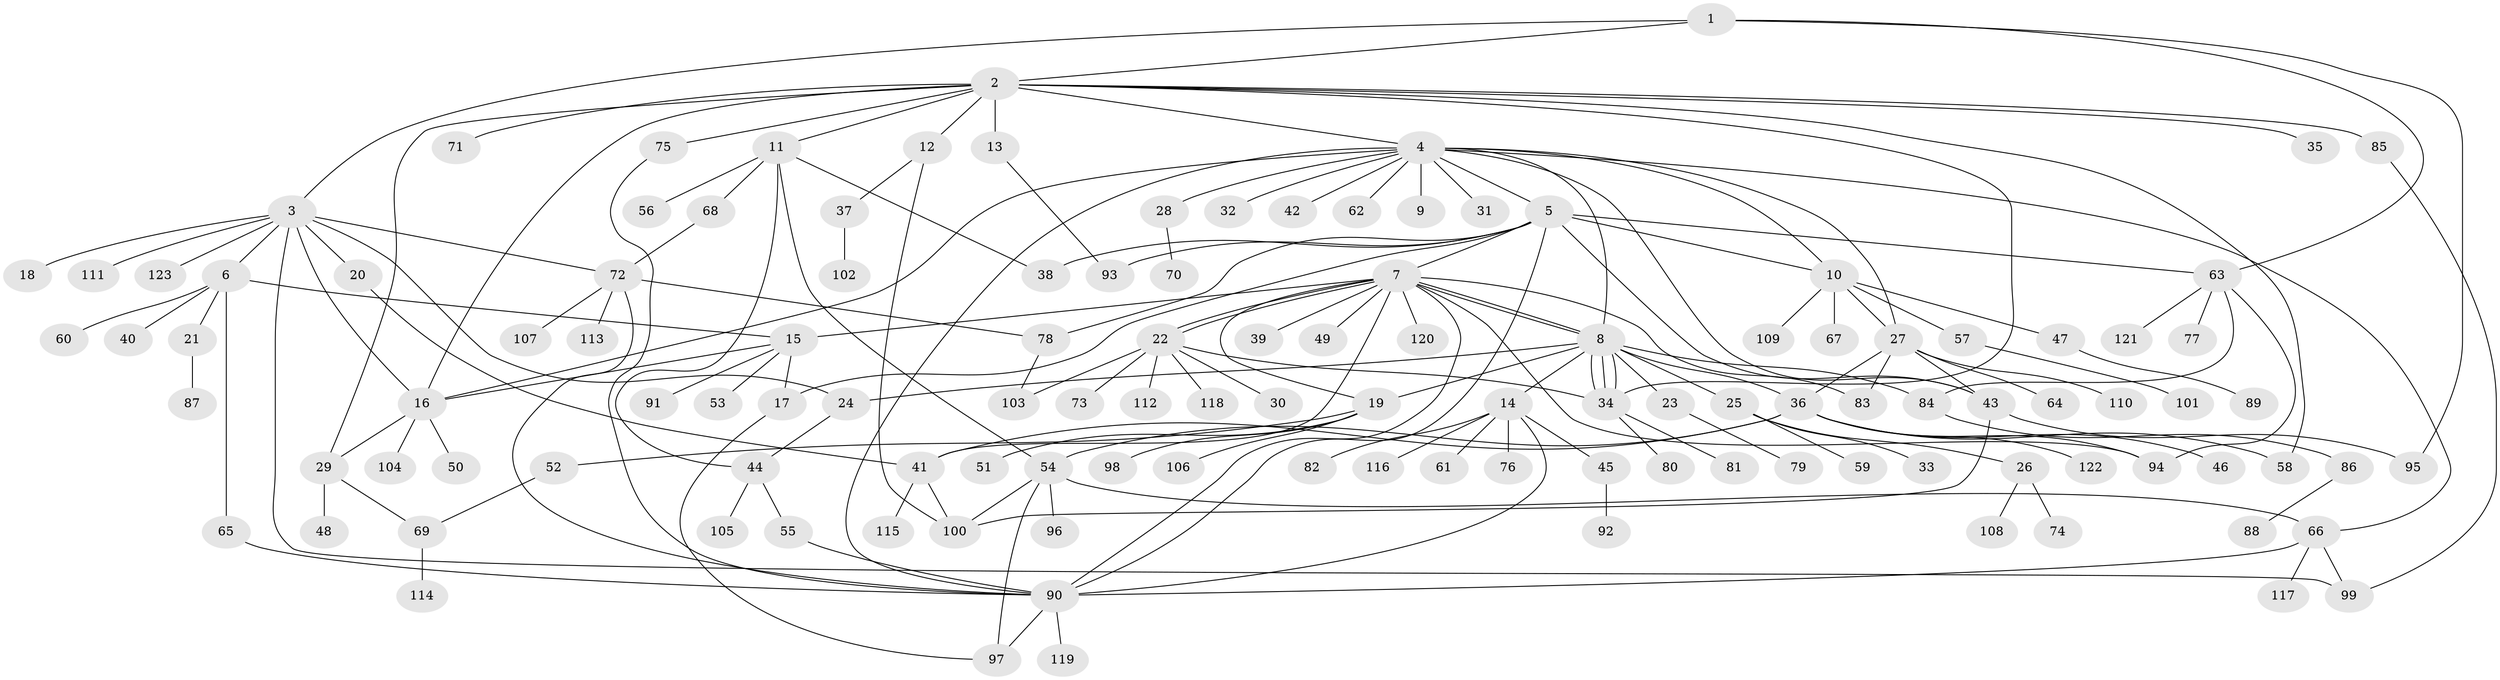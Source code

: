 // coarse degree distribution, {4: 0.0425531914893617, 16: 0.010638297872340425, 14: 0.010638297872340425, 13: 0.02127659574468085, 17: 0.010638297872340425, 12: 0.010638297872340425, 1: 0.5531914893617021, 7: 0.02127659574468085, 6: 0.06382978723404255, 3: 0.0851063829787234, 2: 0.11702127659574468, 11: 0.010638297872340425, 5: 0.031914893617021274, 9: 0.010638297872340425}
// Generated by graph-tools (version 1.1) at 2025/52/02/27/25 19:52:00]
// undirected, 123 vertices, 175 edges
graph export_dot {
graph [start="1"]
  node [color=gray90,style=filled];
  1;
  2;
  3;
  4;
  5;
  6;
  7;
  8;
  9;
  10;
  11;
  12;
  13;
  14;
  15;
  16;
  17;
  18;
  19;
  20;
  21;
  22;
  23;
  24;
  25;
  26;
  27;
  28;
  29;
  30;
  31;
  32;
  33;
  34;
  35;
  36;
  37;
  38;
  39;
  40;
  41;
  42;
  43;
  44;
  45;
  46;
  47;
  48;
  49;
  50;
  51;
  52;
  53;
  54;
  55;
  56;
  57;
  58;
  59;
  60;
  61;
  62;
  63;
  64;
  65;
  66;
  67;
  68;
  69;
  70;
  71;
  72;
  73;
  74;
  75;
  76;
  77;
  78;
  79;
  80;
  81;
  82;
  83;
  84;
  85;
  86;
  87;
  88;
  89;
  90;
  91;
  92;
  93;
  94;
  95;
  96;
  97;
  98;
  99;
  100;
  101;
  102;
  103;
  104;
  105;
  106;
  107;
  108;
  109;
  110;
  111;
  112;
  113;
  114;
  115;
  116;
  117;
  118;
  119;
  120;
  121;
  122;
  123;
  1 -- 2;
  1 -- 3;
  1 -- 63;
  1 -- 95;
  2 -- 4;
  2 -- 11;
  2 -- 12;
  2 -- 13;
  2 -- 16;
  2 -- 29;
  2 -- 34;
  2 -- 35;
  2 -- 58;
  2 -- 71;
  2 -- 75;
  2 -- 85;
  3 -- 6;
  3 -- 16;
  3 -- 18;
  3 -- 20;
  3 -- 24;
  3 -- 72;
  3 -- 99;
  3 -- 111;
  3 -- 123;
  4 -- 5;
  4 -- 8;
  4 -- 9;
  4 -- 10;
  4 -- 16;
  4 -- 27;
  4 -- 28;
  4 -- 31;
  4 -- 32;
  4 -- 42;
  4 -- 43;
  4 -- 62;
  4 -- 66;
  4 -- 90;
  5 -- 7;
  5 -- 10;
  5 -- 17;
  5 -- 38;
  5 -- 43;
  5 -- 63;
  5 -- 78;
  5 -- 90;
  5 -- 93;
  6 -- 15;
  6 -- 21;
  6 -- 40;
  6 -- 60;
  6 -- 65;
  7 -- 8;
  7 -- 8;
  7 -- 15;
  7 -- 19;
  7 -- 22;
  7 -- 22;
  7 -- 39;
  7 -- 41;
  7 -- 49;
  7 -- 83;
  7 -- 90;
  7 -- 94;
  7 -- 120;
  8 -- 14;
  8 -- 19;
  8 -- 23;
  8 -- 24;
  8 -- 25;
  8 -- 34;
  8 -- 34;
  8 -- 34;
  8 -- 36;
  8 -- 84;
  10 -- 27;
  10 -- 47;
  10 -- 57;
  10 -- 67;
  10 -- 109;
  11 -- 38;
  11 -- 44;
  11 -- 54;
  11 -- 56;
  11 -- 68;
  12 -- 37;
  12 -- 100;
  13 -- 93;
  14 -- 45;
  14 -- 61;
  14 -- 76;
  14 -- 82;
  14 -- 90;
  14 -- 116;
  15 -- 16;
  15 -- 17;
  15 -- 53;
  15 -- 91;
  16 -- 29;
  16 -- 50;
  16 -- 104;
  17 -- 97;
  19 -- 51;
  19 -- 52;
  19 -- 98;
  19 -- 106;
  20 -- 41;
  21 -- 87;
  22 -- 30;
  22 -- 34;
  22 -- 73;
  22 -- 103;
  22 -- 112;
  22 -- 118;
  23 -- 79;
  24 -- 44;
  25 -- 26;
  25 -- 33;
  25 -- 59;
  26 -- 74;
  26 -- 108;
  27 -- 36;
  27 -- 43;
  27 -- 64;
  27 -- 83;
  27 -- 110;
  28 -- 70;
  29 -- 48;
  29 -- 69;
  34 -- 80;
  34 -- 81;
  36 -- 41;
  36 -- 46;
  36 -- 54;
  36 -- 58;
  36 -- 94;
  36 -- 122;
  37 -- 102;
  41 -- 100;
  41 -- 115;
  43 -- 95;
  43 -- 100;
  44 -- 55;
  44 -- 105;
  45 -- 92;
  47 -- 89;
  52 -- 69;
  54 -- 66;
  54 -- 96;
  54 -- 97;
  54 -- 100;
  55 -- 90;
  57 -- 101;
  63 -- 77;
  63 -- 84;
  63 -- 94;
  63 -- 121;
  65 -- 90;
  66 -- 90;
  66 -- 99;
  66 -- 117;
  68 -- 72;
  69 -- 114;
  72 -- 78;
  72 -- 90;
  72 -- 107;
  72 -- 113;
  75 -- 90;
  78 -- 103;
  84 -- 86;
  85 -- 99;
  86 -- 88;
  90 -- 97;
  90 -- 119;
}
